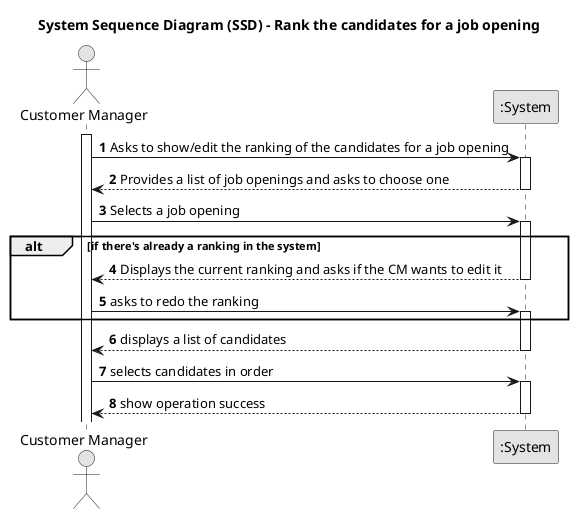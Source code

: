 @startuml
skinparam monochrome true
skinparam packageStyle rectangle
skinparam shadowing false

title System Sequence Diagram (SSD) - Rank the candidates for a job opening

autonumber

actor "Customer Manager" as Manager
participant ":System" as System

activate Manager

    Manager -> System : Asks to show/edit the ranking of the candidates for a job opening
    activate System

        System --> Manager : Provides a list of job openings and asks to choose one

    deactivate System

    Manager -> System : Selects a job opening
    activate System
    alt if there's already a ranking in the system
        System --> Manager : Displays the current ranking and asks if the CM wants to edit it
    deactivate System
    Manager -> System : asks to redo the ranking
    activate System
    end alt
        System --> Manager : displays a list of candidates
    deactivate System
    Manager -> System : selects candidates in order
    activate System
        System --> Manager : show operation success
    deactivate System

@enduml